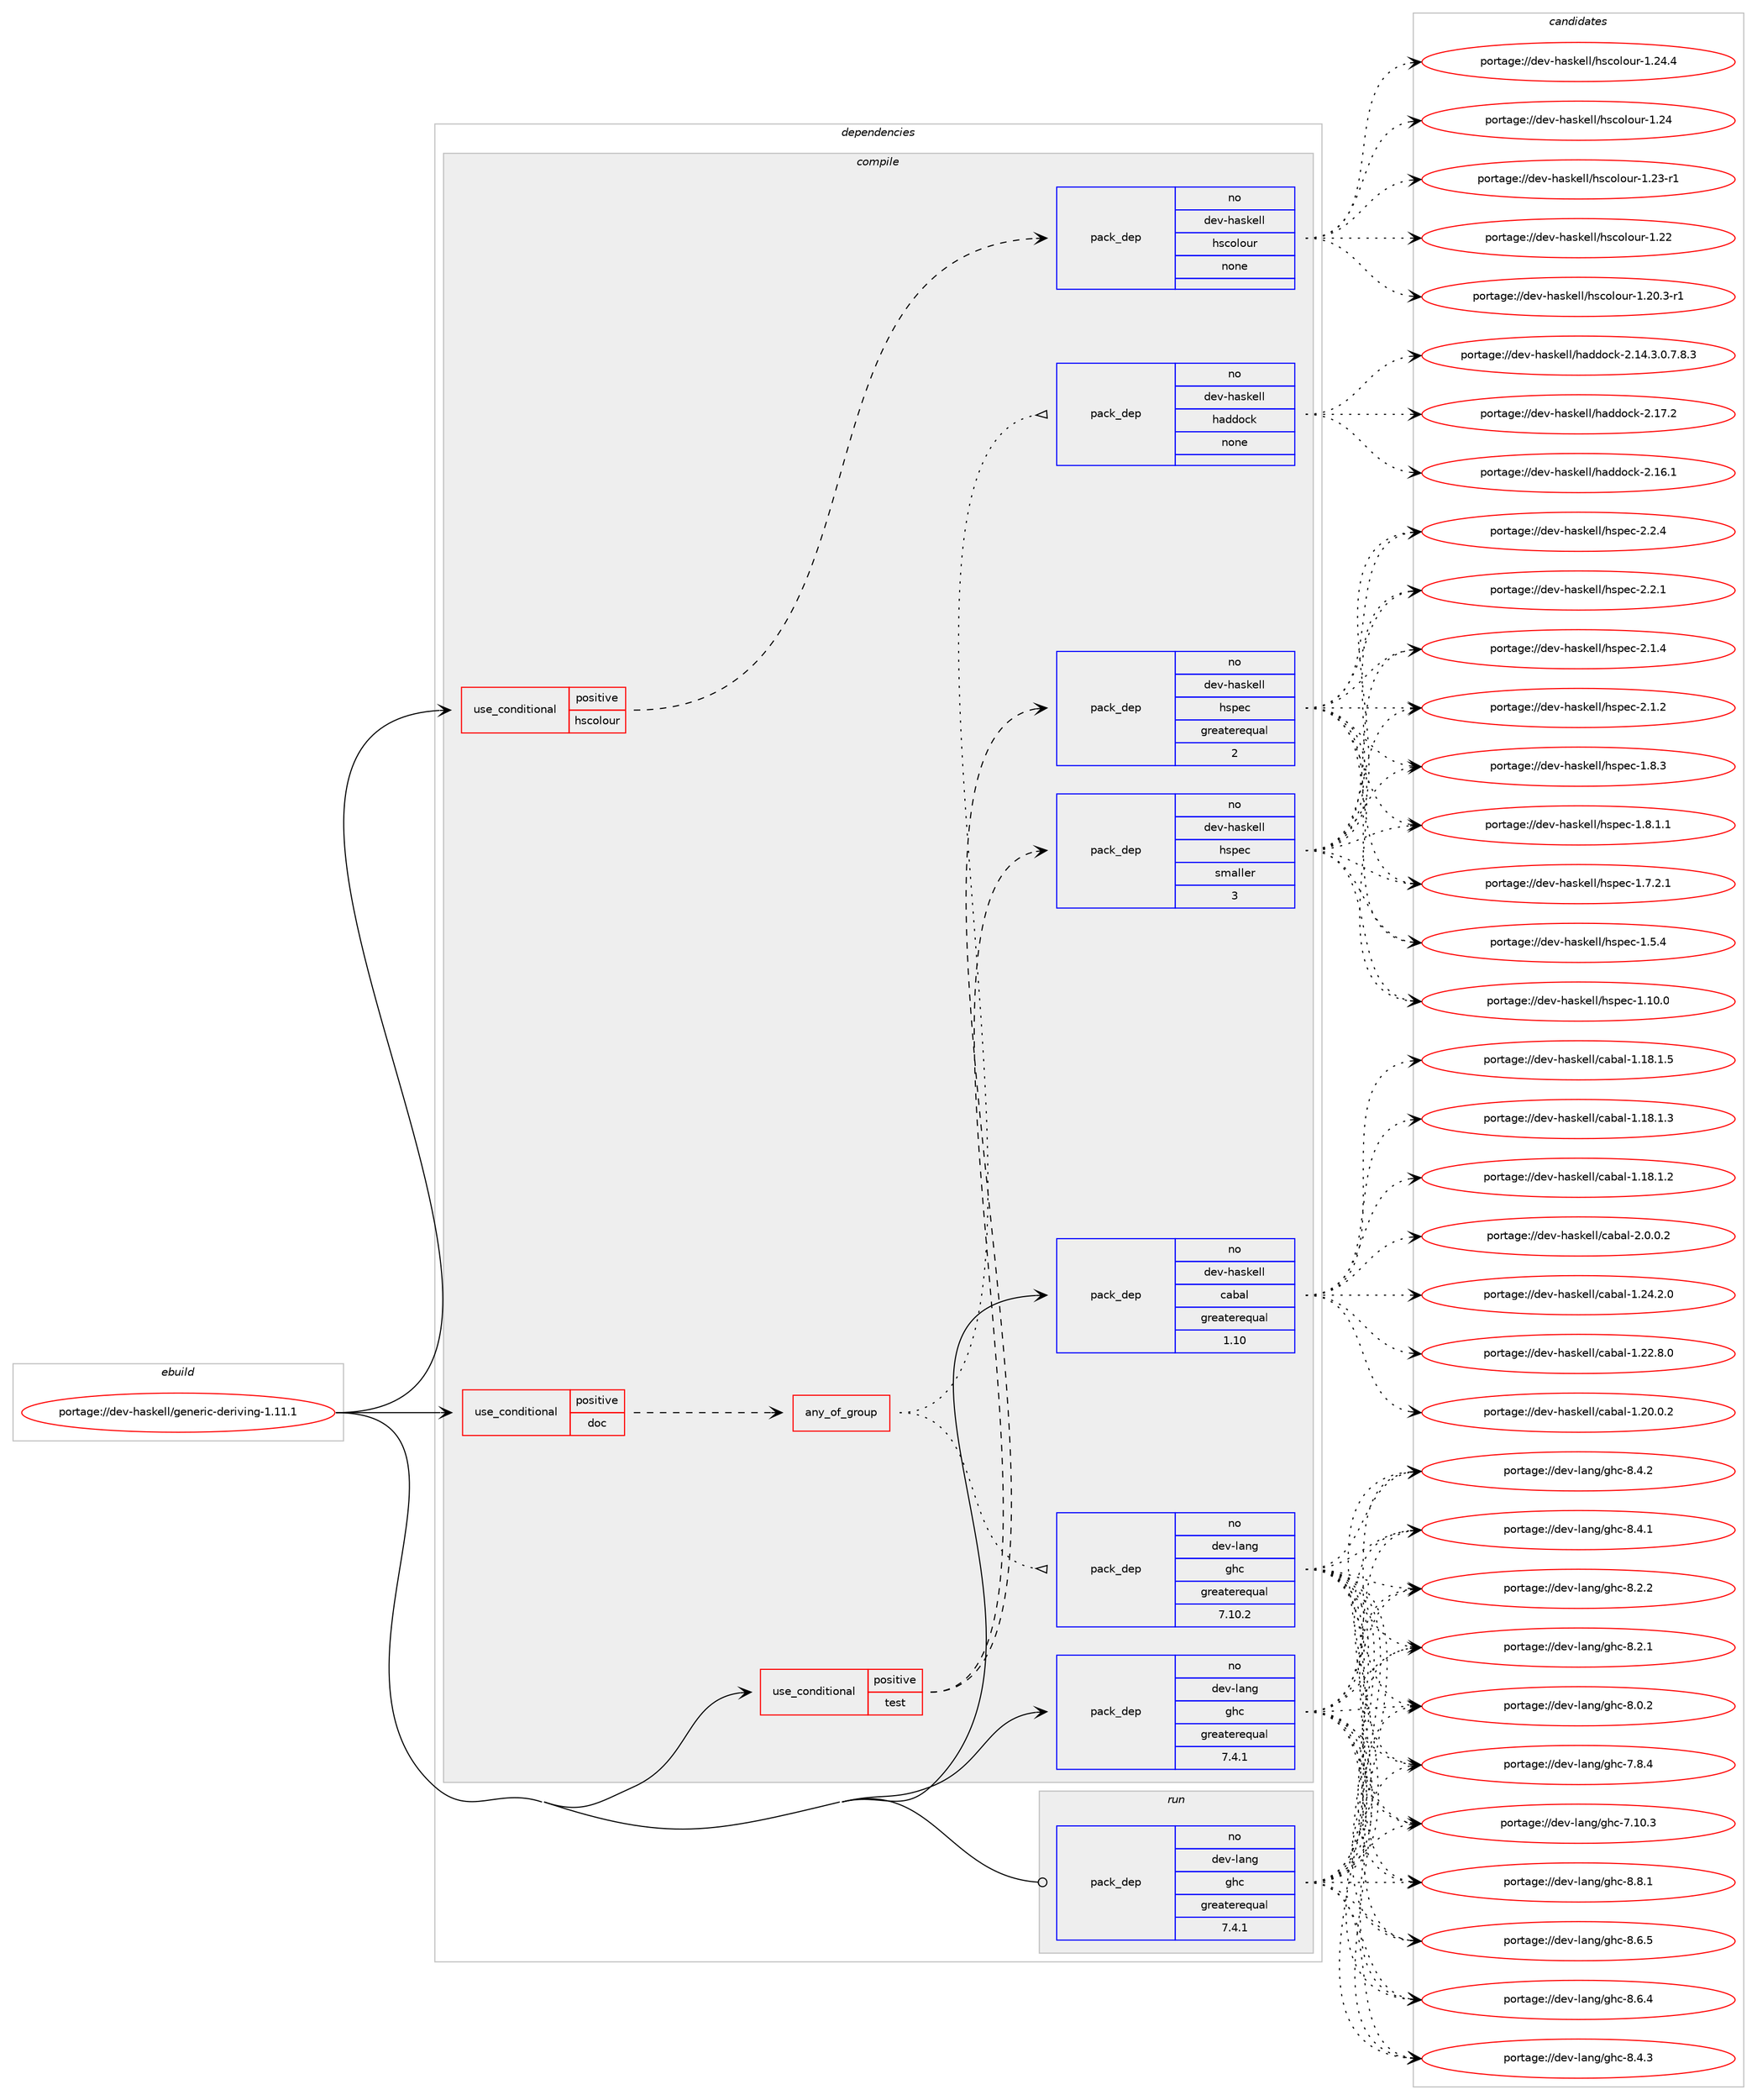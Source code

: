 digraph prolog {

# *************
# Graph options
# *************

newrank=true;
concentrate=true;
compound=true;
graph [rankdir=LR,fontname=Helvetica,fontsize=10,ranksep=1.5];#, ranksep=2.5, nodesep=0.2];
edge  [arrowhead=vee];
node  [fontname=Helvetica,fontsize=10];

# **********
# The ebuild
# **********

subgraph cluster_leftcol {
color=gray;
label=<<i>ebuild</i>>;
id [label="portage://dev-haskell/generic-deriving-1.11.1", color=red, width=4, href="../dev-haskell/generic-deriving-1.11.1.svg"];
}

# ****************
# The dependencies
# ****************

subgraph cluster_midcol {
color=gray;
label=<<i>dependencies</i>>;
subgraph cluster_compile {
fillcolor="#eeeeee";
style=filled;
label=<<i>compile</i>>;
subgraph cond133902 {
dependency562143 [label=<<TABLE BORDER="0" CELLBORDER="1" CELLSPACING="0" CELLPADDING="4"><TR><TD ROWSPAN="3" CELLPADDING="10">use_conditional</TD></TR><TR><TD>positive</TD></TR><TR><TD>doc</TD></TR></TABLE>>, shape=none, color=red];
subgraph any6423 {
dependency562144 [label=<<TABLE BORDER="0" CELLBORDER="1" CELLSPACING="0" CELLPADDING="4"><TR><TD CELLPADDING="10">any_of_group</TD></TR></TABLE>>, shape=none, color=red];subgraph pack421581 {
dependency562145 [label=<<TABLE BORDER="0" CELLBORDER="1" CELLSPACING="0" CELLPADDING="4" WIDTH="220"><TR><TD ROWSPAN="6" CELLPADDING="30">pack_dep</TD></TR><TR><TD WIDTH="110">no</TD></TR><TR><TD>dev-haskell</TD></TR><TR><TD>haddock</TD></TR><TR><TD>none</TD></TR><TR><TD></TD></TR></TABLE>>, shape=none, color=blue];
}
dependency562144:e -> dependency562145:w [weight=20,style="dotted",arrowhead="oinv"];
subgraph pack421582 {
dependency562146 [label=<<TABLE BORDER="0" CELLBORDER="1" CELLSPACING="0" CELLPADDING="4" WIDTH="220"><TR><TD ROWSPAN="6" CELLPADDING="30">pack_dep</TD></TR><TR><TD WIDTH="110">no</TD></TR><TR><TD>dev-lang</TD></TR><TR><TD>ghc</TD></TR><TR><TD>greaterequal</TD></TR><TR><TD>7.10.2</TD></TR></TABLE>>, shape=none, color=blue];
}
dependency562144:e -> dependency562146:w [weight=20,style="dotted",arrowhead="oinv"];
}
dependency562143:e -> dependency562144:w [weight=20,style="dashed",arrowhead="vee"];
}
id:e -> dependency562143:w [weight=20,style="solid",arrowhead="vee"];
subgraph cond133903 {
dependency562147 [label=<<TABLE BORDER="0" CELLBORDER="1" CELLSPACING="0" CELLPADDING="4"><TR><TD ROWSPAN="3" CELLPADDING="10">use_conditional</TD></TR><TR><TD>positive</TD></TR><TR><TD>hscolour</TD></TR></TABLE>>, shape=none, color=red];
subgraph pack421583 {
dependency562148 [label=<<TABLE BORDER="0" CELLBORDER="1" CELLSPACING="0" CELLPADDING="4" WIDTH="220"><TR><TD ROWSPAN="6" CELLPADDING="30">pack_dep</TD></TR><TR><TD WIDTH="110">no</TD></TR><TR><TD>dev-haskell</TD></TR><TR><TD>hscolour</TD></TR><TR><TD>none</TD></TR><TR><TD></TD></TR></TABLE>>, shape=none, color=blue];
}
dependency562147:e -> dependency562148:w [weight=20,style="dashed",arrowhead="vee"];
}
id:e -> dependency562147:w [weight=20,style="solid",arrowhead="vee"];
subgraph cond133904 {
dependency562149 [label=<<TABLE BORDER="0" CELLBORDER="1" CELLSPACING="0" CELLPADDING="4"><TR><TD ROWSPAN="3" CELLPADDING="10">use_conditional</TD></TR><TR><TD>positive</TD></TR><TR><TD>test</TD></TR></TABLE>>, shape=none, color=red];
subgraph pack421584 {
dependency562150 [label=<<TABLE BORDER="0" CELLBORDER="1" CELLSPACING="0" CELLPADDING="4" WIDTH="220"><TR><TD ROWSPAN="6" CELLPADDING="30">pack_dep</TD></TR><TR><TD WIDTH="110">no</TD></TR><TR><TD>dev-haskell</TD></TR><TR><TD>hspec</TD></TR><TR><TD>greaterequal</TD></TR><TR><TD>2</TD></TR></TABLE>>, shape=none, color=blue];
}
dependency562149:e -> dependency562150:w [weight=20,style="dashed",arrowhead="vee"];
subgraph pack421585 {
dependency562151 [label=<<TABLE BORDER="0" CELLBORDER="1" CELLSPACING="0" CELLPADDING="4" WIDTH="220"><TR><TD ROWSPAN="6" CELLPADDING="30">pack_dep</TD></TR><TR><TD WIDTH="110">no</TD></TR><TR><TD>dev-haskell</TD></TR><TR><TD>hspec</TD></TR><TR><TD>smaller</TD></TR><TR><TD>3</TD></TR></TABLE>>, shape=none, color=blue];
}
dependency562149:e -> dependency562151:w [weight=20,style="dashed",arrowhead="vee"];
}
id:e -> dependency562149:w [weight=20,style="solid",arrowhead="vee"];
subgraph pack421586 {
dependency562152 [label=<<TABLE BORDER="0" CELLBORDER="1" CELLSPACING="0" CELLPADDING="4" WIDTH="220"><TR><TD ROWSPAN="6" CELLPADDING="30">pack_dep</TD></TR><TR><TD WIDTH="110">no</TD></TR><TR><TD>dev-haskell</TD></TR><TR><TD>cabal</TD></TR><TR><TD>greaterequal</TD></TR><TR><TD>1.10</TD></TR></TABLE>>, shape=none, color=blue];
}
id:e -> dependency562152:w [weight=20,style="solid",arrowhead="vee"];
subgraph pack421587 {
dependency562153 [label=<<TABLE BORDER="0" CELLBORDER="1" CELLSPACING="0" CELLPADDING="4" WIDTH="220"><TR><TD ROWSPAN="6" CELLPADDING="30">pack_dep</TD></TR><TR><TD WIDTH="110">no</TD></TR><TR><TD>dev-lang</TD></TR><TR><TD>ghc</TD></TR><TR><TD>greaterequal</TD></TR><TR><TD>7.4.1</TD></TR></TABLE>>, shape=none, color=blue];
}
id:e -> dependency562153:w [weight=20,style="solid",arrowhead="vee"];
}
subgraph cluster_compileandrun {
fillcolor="#eeeeee";
style=filled;
label=<<i>compile and run</i>>;
}
subgraph cluster_run {
fillcolor="#eeeeee";
style=filled;
label=<<i>run</i>>;
subgraph pack421588 {
dependency562154 [label=<<TABLE BORDER="0" CELLBORDER="1" CELLSPACING="0" CELLPADDING="4" WIDTH="220"><TR><TD ROWSPAN="6" CELLPADDING="30">pack_dep</TD></TR><TR><TD WIDTH="110">no</TD></TR><TR><TD>dev-lang</TD></TR><TR><TD>ghc</TD></TR><TR><TD>greaterequal</TD></TR><TR><TD>7.4.1</TD></TR></TABLE>>, shape=none, color=blue];
}
id:e -> dependency562154:w [weight=20,style="solid",arrowhead="odot"];
}
}

# **************
# The candidates
# **************

subgraph cluster_choices {
rank=same;
color=gray;
label=<<i>candidates</i>>;

subgraph choice421581 {
color=black;
nodesep=1;
choice100101118451049711510710110810847104971001001119910745504649554650 [label="portage://dev-haskell/haddock-2.17.2", color=red, width=4,href="../dev-haskell/haddock-2.17.2.svg"];
choice100101118451049711510710110810847104971001001119910745504649544649 [label="portage://dev-haskell/haddock-2.16.1", color=red, width=4,href="../dev-haskell/haddock-2.16.1.svg"];
choice1001011184510497115107101108108471049710010011199107455046495246514648465546564651 [label="portage://dev-haskell/haddock-2.14.3.0.7.8.3", color=red, width=4,href="../dev-haskell/haddock-2.14.3.0.7.8.3.svg"];
dependency562145:e -> choice100101118451049711510710110810847104971001001119910745504649554650:w [style=dotted,weight="100"];
dependency562145:e -> choice100101118451049711510710110810847104971001001119910745504649544649:w [style=dotted,weight="100"];
dependency562145:e -> choice1001011184510497115107101108108471049710010011199107455046495246514648465546564651:w [style=dotted,weight="100"];
}
subgraph choice421582 {
color=black;
nodesep=1;
choice10010111845108971101034710310499455646564649 [label="portage://dev-lang/ghc-8.8.1", color=red, width=4,href="../dev-lang/ghc-8.8.1.svg"];
choice10010111845108971101034710310499455646544653 [label="portage://dev-lang/ghc-8.6.5", color=red, width=4,href="../dev-lang/ghc-8.6.5.svg"];
choice10010111845108971101034710310499455646544652 [label="portage://dev-lang/ghc-8.6.4", color=red, width=4,href="../dev-lang/ghc-8.6.4.svg"];
choice10010111845108971101034710310499455646524651 [label="portage://dev-lang/ghc-8.4.3", color=red, width=4,href="../dev-lang/ghc-8.4.3.svg"];
choice10010111845108971101034710310499455646524650 [label="portage://dev-lang/ghc-8.4.2", color=red, width=4,href="../dev-lang/ghc-8.4.2.svg"];
choice10010111845108971101034710310499455646524649 [label="portage://dev-lang/ghc-8.4.1", color=red, width=4,href="../dev-lang/ghc-8.4.1.svg"];
choice10010111845108971101034710310499455646504650 [label="portage://dev-lang/ghc-8.2.2", color=red, width=4,href="../dev-lang/ghc-8.2.2.svg"];
choice10010111845108971101034710310499455646504649 [label="portage://dev-lang/ghc-8.2.1", color=red, width=4,href="../dev-lang/ghc-8.2.1.svg"];
choice10010111845108971101034710310499455646484650 [label="portage://dev-lang/ghc-8.0.2", color=red, width=4,href="../dev-lang/ghc-8.0.2.svg"];
choice10010111845108971101034710310499455546564652 [label="portage://dev-lang/ghc-7.8.4", color=red, width=4,href="../dev-lang/ghc-7.8.4.svg"];
choice1001011184510897110103471031049945554649484651 [label="portage://dev-lang/ghc-7.10.3", color=red, width=4,href="../dev-lang/ghc-7.10.3.svg"];
dependency562146:e -> choice10010111845108971101034710310499455646564649:w [style=dotted,weight="100"];
dependency562146:e -> choice10010111845108971101034710310499455646544653:w [style=dotted,weight="100"];
dependency562146:e -> choice10010111845108971101034710310499455646544652:w [style=dotted,weight="100"];
dependency562146:e -> choice10010111845108971101034710310499455646524651:w [style=dotted,weight="100"];
dependency562146:e -> choice10010111845108971101034710310499455646524650:w [style=dotted,weight="100"];
dependency562146:e -> choice10010111845108971101034710310499455646524649:w [style=dotted,weight="100"];
dependency562146:e -> choice10010111845108971101034710310499455646504650:w [style=dotted,weight="100"];
dependency562146:e -> choice10010111845108971101034710310499455646504649:w [style=dotted,weight="100"];
dependency562146:e -> choice10010111845108971101034710310499455646484650:w [style=dotted,weight="100"];
dependency562146:e -> choice10010111845108971101034710310499455546564652:w [style=dotted,weight="100"];
dependency562146:e -> choice1001011184510897110103471031049945554649484651:w [style=dotted,weight="100"];
}
subgraph choice421583 {
color=black;
nodesep=1;
choice1001011184510497115107101108108471041159911110811111711445494650524652 [label="portage://dev-haskell/hscolour-1.24.4", color=red, width=4,href="../dev-haskell/hscolour-1.24.4.svg"];
choice100101118451049711510710110810847104115991111081111171144549465052 [label="portage://dev-haskell/hscolour-1.24", color=red, width=4,href="../dev-haskell/hscolour-1.24.svg"];
choice1001011184510497115107101108108471041159911110811111711445494650514511449 [label="portage://dev-haskell/hscolour-1.23-r1", color=red, width=4,href="../dev-haskell/hscolour-1.23-r1.svg"];
choice100101118451049711510710110810847104115991111081111171144549465050 [label="portage://dev-haskell/hscolour-1.22", color=red, width=4,href="../dev-haskell/hscolour-1.22.svg"];
choice10010111845104971151071011081084710411599111108111117114454946504846514511449 [label="portage://dev-haskell/hscolour-1.20.3-r1", color=red, width=4,href="../dev-haskell/hscolour-1.20.3-r1.svg"];
dependency562148:e -> choice1001011184510497115107101108108471041159911110811111711445494650524652:w [style=dotted,weight="100"];
dependency562148:e -> choice100101118451049711510710110810847104115991111081111171144549465052:w [style=dotted,weight="100"];
dependency562148:e -> choice1001011184510497115107101108108471041159911110811111711445494650514511449:w [style=dotted,weight="100"];
dependency562148:e -> choice100101118451049711510710110810847104115991111081111171144549465050:w [style=dotted,weight="100"];
dependency562148:e -> choice10010111845104971151071011081084710411599111108111117114454946504846514511449:w [style=dotted,weight="100"];
}
subgraph choice421584 {
color=black;
nodesep=1;
choice10010111845104971151071011081084710411511210199455046504652 [label="portage://dev-haskell/hspec-2.2.4", color=red, width=4,href="../dev-haskell/hspec-2.2.4.svg"];
choice10010111845104971151071011081084710411511210199455046504649 [label="portage://dev-haskell/hspec-2.2.1", color=red, width=4,href="../dev-haskell/hspec-2.2.1.svg"];
choice10010111845104971151071011081084710411511210199455046494652 [label="portage://dev-haskell/hspec-2.1.4", color=red, width=4,href="../dev-haskell/hspec-2.1.4.svg"];
choice10010111845104971151071011081084710411511210199455046494650 [label="portage://dev-haskell/hspec-2.1.2", color=red, width=4,href="../dev-haskell/hspec-2.1.2.svg"];
choice10010111845104971151071011081084710411511210199454946564651 [label="portage://dev-haskell/hspec-1.8.3", color=red, width=4,href="../dev-haskell/hspec-1.8.3.svg"];
choice100101118451049711510710110810847104115112101994549465646494649 [label="portage://dev-haskell/hspec-1.8.1.1", color=red, width=4,href="../dev-haskell/hspec-1.8.1.1.svg"];
choice100101118451049711510710110810847104115112101994549465546504649 [label="portage://dev-haskell/hspec-1.7.2.1", color=red, width=4,href="../dev-haskell/hspec-1.7.2.1.svg"];
choice10010111845104971151071011081084710411511210199454946534652 [label="portage://dev-haskell/hspec-1.5.4", color=red, width=4,href="../dev-haskell/hspec-1.5.4.svg"];
choice1001011184510497115107101108108471041151121019945494649484648 [label="portage://dev-haskell/hspec-1.10.0", color=red, width=4,href="../dev-haskell/hspec-1.10.0.svg"];
dependency562150:e -> choice10010111845104971151071011081084710411511210199455046504652:w [style=dotted,weight="100"];
dependency562150:e -> choice10010111845104971151071011081084710411511210199455046504649:w [style=dotted,weight="100"];
dependency562150:e -> choice10010111845104971151071011081084710411511210199455046494652:w [style=dotted,weight="100"];
dependency562150:e -> choice10010111845104971151071011081084710411511210199455046494650:w [style=dotted,weight="100"];
dependency562150:e -> choice10010111845104971151071011081084710411511210199454946564651:w [style=dotted,weight="100"];
dependency562150:e -> choice100101118451049711510710110810847104115112101994549465646494649:w [style=dotted,weight="100"];
dependency562150:e -> choice100101118451049711510710110810847104115112101994549465546504649:w [style=dotted,weight="100"];
dependency562150:e -> choice10010111845104971151071011081084710411511210199454946534652:w [style=dotted,weight="100"];
dependency562150:e -> choice1001011184510497115107101108108471041151121019945494649484648:w [style=dotted,weight="100"];
}
subgraph choice421585 {
color=black;
nodesep=1;
choice10010111845104971151071011081084710411511210199455046504652 [label="portage://dev-haskell/hspec-2.2.4", color=red, width=4,href="../dev-haskell/hspec-2.2.4.svg"];
choice10010111845104971151071011081084710411511210199455046504649 [label="portage://dev-haskell/hspec-2.2.1", color=red, width=4,href="../dev-haskell/hspec-2.2.1.svg"];
choice10010111845104971151071011081084710411511210199455046494652 [label="portage://dev-haskell/hspec-2.1.4", color=red, width=4,href="../dev-haskell/hspec-2.1.4.svg"];
choice10010111845104971151071011081084710411511210199455046494650 [label="portage://dev-haskell/hspec-2.1.2", color=red, width=4,href="../dev-haskell/hspec-2.1.2.svg"];
choice10010111845104971151071011081084710411511210199454946564651 [label="portage://dev-haskell/hspec-1.8.3", color=red, width=4,href="../dev-haskell/hspec-1.8.3.svg"];
choice100101118451049711510710110810847104115112101994549465646494649 [label="portage://dev-haskell/hspec-1.8.1.1", color=red, width=4,href="../dev-haskell/hspec-1.8.1.1.svg"];
choice100101118451049711510710110810847104115112101994549465546504649 [label="portage://dev-haskell/hspec-1.7.2.1", color=red, width=4,href="../dev-haskell/hspec-1.7.2.1.svg"];
choice10010111845104971151071011081084710411511210199454946534652 [label="portage://dev-haskell/hspec-1.5.4", color=red, width=4,href="../dev-haskell/hspec-1.5.4.svg"];
choice1001011184510497115107101108108471041151121019945494649484648 [label="portage://dev-haskell/hspec-1.10.0", color=red, width=4,href="../dev-haskell/hspec-1.10.0.svg"];
dependency562151:e -> choice10010111845104971151071011081084710411511210199455046504652:w [style=dotted,weight="100"];
dependency562151:e -> choice10010111845104971151071011081084710411511210199455046504649:w [style=dotted,weight="100"];
dependency562151:e -> choice10010111845104971151071011081084710411511210199455046494652:w [style=dotted,weight="100"];
dependency562151:e -> choice10010111845104971151071011081084710411511210199455046494650:w [style=dotted,weight="100"];
dependency562151:e -> choice10010111845104971151071011081084710411511210199454946564651:w [style=dotted,weight="100"];
dependency562151:e -> choice100101118451049711510710110810847104115112101994549465646494649:w [style=dotted,weight="100"];
dependency562151:e -> choice100101118451049711510710110810847104115112101994549465546504649:w [style=dotted,weight="100"];
dependency562151:e -> choice10010111845104971151071011081084710411511210199454946534652:w [style=dotted,weight="100"];
dependency562151:e -> choice1001011184510497115107101108108471041151121019945494649484648:w [style=dotted,weight="100"];
}
subgraph choice421586 {
color=black;
nodesep=1;
choice100101118451049711510710110810847999798971084550464846484650 [label="portage://dev-haskell/cabal-2.0.0.2", color=red, width=4,href="../dev-haskell/cabal-2.0.0.2.svg"];
choice10010111845104971151071011081084799979897108454946505246504648 [label="portage://dev-haskell/cabal-1.24.2.0", color=red, width=4,href="../dev-haskell/cabal-1.24.2.0.svg"];
choice10010111845104971151071011081084799979897108454946505046564648 [label="portage://dev-haskell/cabal-1.22.8.0", color=red, width=4,href="../dev-haskell/cabal-1.22.8.0.svg"];
choice10010111845104971151071011081084799979897108454946504846484650 [label="portage://dev-haskell/cabal-1.20.0.2", color=red, width=4,href="../dev-haskell/cabal-1.20.0.2.svg"];
choice10010111845104971151071011081084799979897108454946495646494653 [label="portage://dev-haskell/cabal-1.18.1.5", color=red, width=4,href="../dev-haskell/cabal-1.18.1.5.svg"];
choice10010111845104971151071011081084799979897108454946495646494651 [label="portage://dev-haskell/cabal-1.18.1.3", color=red, width=4,href="../dev-haskell/cabal-1.18.1.3.svg"];
choice10010111845104971151071011081084799979897108454946495646494650 [label="portage://dev-haskell/cabal-1.18.1.2", color=red, width=4,href="../dev-haskell/cabal-1.18.1.2.svg"];
dependency562152:e -> choice100101118451049711510710110810847999798971084550464846484650:w [style=dotted,weight="100"];
dependency562152:e -> choice10010111845104971151071011081084799979897108454946505246504648:w [style=dotted,weight="100"];
dependency562152:e -> choice10010111845104971151071011081084799979897108454946505046564648:w [style=dotted,weight="100"];
dependency562152:e -> choice10010111845104971151071011081084799979897108454946504846484650:w [style=dotted,weight="100"];
dependency562152:e -> choice10010111845104971151071011081084799979897108454946495646494653:w [style=dotted,weight="100"];
dependency562152:e -> choice10010111845104971151071011081084799979897108454946495646494651:w [style=dotted,weight="100"];
dependency562152:e -> choice10010111845104971151071011081084799979897108454946495646494650:w [style=dotted,weight="100"];
}
subgraph choice421587 {
color=black;
nodesep=1;
choice10010111845108971101034710310499455646564649 [label="portage://dev-lang/ghc-8.8.1", color=red, width=4,href="../dev-lang/ghc-8.8.1.svg"];
choice10010111845108971101034710310499455646544653 [label="portage://dev-lang/ghc-8.6.5", color=red, width=4,href="../dev-lang/ghc-8.6.5.svg"];
choice10010111845108971101034710310499455646544652 [label="portage://dev-lang/ghc-8.6.4", color=red, width=4,href="../dev-lang/ghc-8.6.4.svg"];
choice10010111845108971101034710310499455646524651 [label="portage://dev-lang/ghc-8.4.3", color=red, width=4,href="../dev-lang/ghc-8.4.3.svg"];
choice10010111845108971101034710310499455646524650 [label="portage://dev-lang/ghc-8.4.2", color=red, width=4,href="../dev-lang/ghc-8.4.2.svg"];
choice10010111845108971101034710310499455646524649 [label="portage://dev-lang/ghc-8.4.1", color=red, width=4,href="../dev-lang/ghc-8.4.1.svg"];
choice10010111845108971101034710310499455646504650 [label="portage://dev-lang/ghc-8.2.2", color=red, width=4,href="../dev-lang/ghc-8.2.2.svg"];
choice10010111845108971101034710310499455646504649 [label="portage://dev-lang/ghc-8.2.1", color=red, width=4,href="../dev-lang/ghc-8.2.1.svg"];
choice10010111845108971101034710310499455646484650 [label="portage://dev-lang/ghc-8.0.2", color=red, width=4,href="../dev-lang/ghc-8.0.2.svg"];
choice10010111845108971101034710310499455546564652 [label="portage://dev-lang/ghc-7.8.4", color=red, width=4,href="../dev-lang/ghc-7.8.4.svg"];
choice1001011184510897110103471031049945554649484651 [label="portage://dev-lang/ghc-7.10.3", color=red, width=4,href="../dev-lang/ghc-7.10.3.svg"];
dependency562153:e -> choice10010111845108971101034710310499455646564649:w [style=dotted,weight="100"];
dependency562153:e -> choice10010111845108971101034710310499455646544653:w [style=dotted,weight="100"];
dependency562153:e -> choice10010111845108971101034710310499455646544652:w [style=dotted,weight="100"];
dependency562153:e -> choice10010111845108971101034710310499455646524651:w [style=dotted,weight="100"];
dependency562153:e -> choice10010111845108971101034710310499455646524650:w [style=dotted,weight="100"];
dependency562153:e -> choice10010111845108971101034710310499455646524649:w [style=dotted,weight="100"];
dependency562153:e -> choice10010111845108971101034710310499455646504650:w [style=dotted,weight="100"];
dependency562153:e -> choice10010111845108971101034710310499455646504649:w [style=dotted,weight="100"];
dependency562153:e -> choice10010111845108971101034710310499455646484650:w [style=dotted,weight="100"];
dependency562153:e -> choice10010111845108971101034710310499455546564652:w [style=dotted,weight="100"];
dependency562153:e -> choice1001011184510897110103471031049945554649484651:w [style=dotted,weight="100"];
}
subgraph choice421588 {
color=black;
nodesep=1;
choice10010111845108971101034710310499455646564649 [label="portage://dev-lang/ghc-8.8.1", color=red, width=4,href="../dev-lang/ghc-8.8.1.svg"];
choice10010111845108971101034710310499455646544653 [label="portage://dev-lang/ghc-8.6.5", color=red, width=4,href="../dev-lang/ghc-8.6.5.svg"];
choice10010111845108971101034710310499455646544652 [label="portage://dev-lang/ghc-8.6.4", color=red, width=4,href="../dev-lang/ghc-8.6.4.svg"];
choice10010111845108971101034710310499455646524651 [label="portage://dev-lang/ghc-8.4.3", color=red, width=4,href="../dev-lang/ghc-8.4.3.svg"];
choice10010111845108971101034710310499455646524650 [label="portage://dev-lang/ghc-8.4.2", color=red, width=4,href="../dev-lang/ghc-8.4.2.svg"];
choice10010111845108971101034710310499455646524649 [label="portage://dev-lang/ghc-8.4.1", color=red, width=4,href="../dev-lang/ghc-8.4.1.svg"];
choice10010111845108971101034710310499455646504650 [label="portage://dev-lang/ghc-8.2.2", color=red, width=4,href="../dev-lang/ghc-8.2.2.svg"];
choice10010111845108971101034710310499455646504649 [label="portage://dev-lang/ghc-8.2.1", color=red, width=4,href="../dev-lang/ghc-8.2.1.svg"];
choice10010111845108971101034710310499455646484650 [label="portage://dev-lang/ghc-8.0.2", color=red, width=4,href="../dev-lang/ghc-8.0.2.svg"];
choice10010111845108971101034710310499455546564652 [label="portage://dev-lang/ghc-7.8.4", color=red, width=4,href="../dev-lang/ghc-7.8.4.svg"];
choice1001011184510897110103471031049945554649484651 [label="portage://dev-lang/ghc-7.10.3", color=red, width=4,href="../dev-lang/ghc-7.10.3.svg"];
dependency562154:e -> choice10010111845108971101034710310499455646564649:w [style=dotted,weight="100"];
dependency562154:e -> choice10010111845108971101034710310499455646544653:w [style=dotted,weight="100"];
dependency562154:e -> choice10010111845108971101034710310499455646544652:w [style=dotted,weight="100"];
dependency562154:e -> choice10010111845108971101034710310499455646524651:w [style=dotted,weight="100"];
dependency562154:e -> choice10010111845108971101034710310499455646524650:w [style=dotted,weight="100"];
dependency562154:e -> choice10010111845108971101034710310499455646524649:w [style=dotted,weight="100"];
dependency562154:e -> choice10010111845108971101034710310499455646504650:w [style=dotted,weight="100"];
dependency562154:e -> choice10010111845108971101034710310499455646504649:w [style=dotted,weight="100"];
dependency562154:e -> choice10010111845108971101034710310499455646484650:w [style=dotted,weight="100"];
dependency562154:e -> choice10010111845108971101034710310499455546564652:w [style=dotted,weight="100"];
dependency562154:e -> choice1001011184510897110103471031049945554649484651:w [style=dotted,weight="100"];
}
}

}
